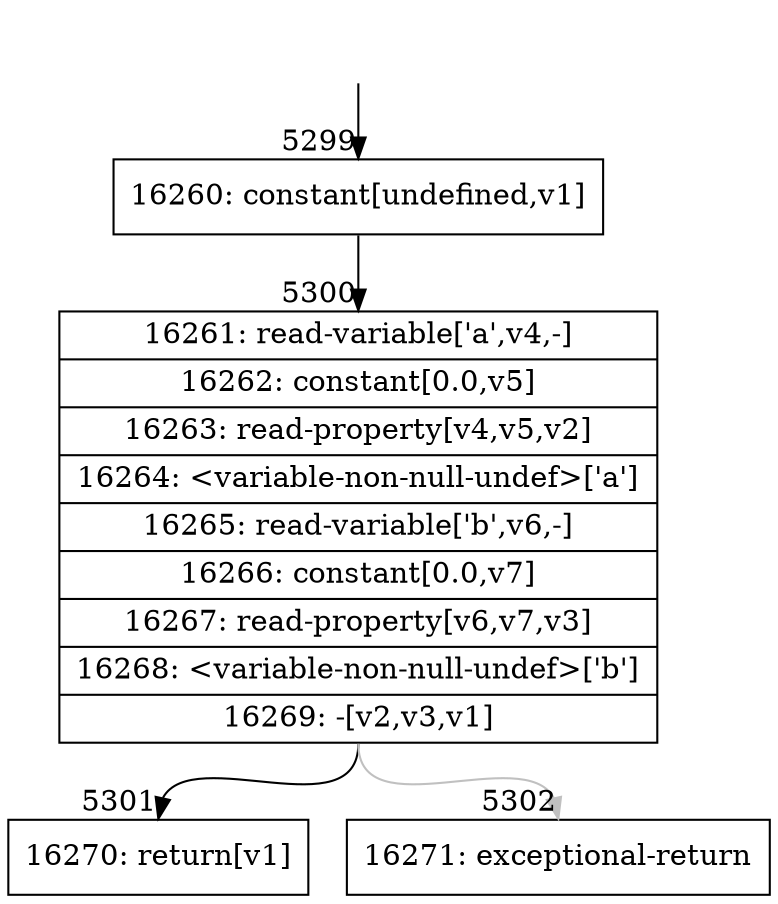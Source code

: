 digraph {
rankdir="TD"
BB_entry508[shape=none,label=""];
BB_entry508 -> BB5299 [tailport=s, headport=n, headlabel="    5299"]
BB5299 [shape=record label="{16260: constant[undefined,v1]}" ] 
BB5299 -> BB5300 [tailport=s, headport=n, headlabel="      5300"]
BB5300 [shape=record label="{16261: read-variable['a',v4,-]|16262: constant[0.0,v5]|16263: read-property[v4,v5,v2]|16264: \<variable-non-null-undef\>['a']|16265: read-variable['b',v6,-]|16266: constant[0.0,v7]|16267: read-property[v6,v7,v3]|16268: \<variable-non-null-undef\>['b']|16269: -[v2,v3,v1]}" ] 
BB5300 -> BB5301 [tailport=s, headport=n, headlabel="      5301"]
BB5300 -> BB5302 [tailport=s, headport=n, color=gray, headlabel="      5302"]
BB5301 [shape=record label="{16270: return[v1]}" ] 
BB5302 [shape=record label="{16271: exceptional-return}" ] 
//#$~ 3097
}
